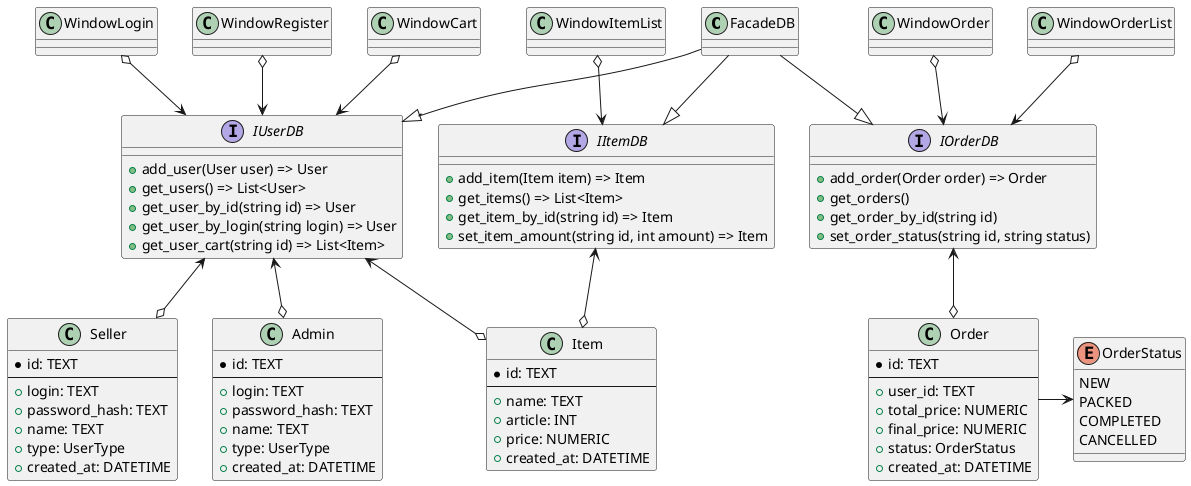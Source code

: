 @startuml Диаграмма классов

class FacadeDB

interface IUserDB {
  + add_user(User user) => User
  + get_users() => List<User>
  + get_user_by_id(string id) => User
  + get_user_by_login(string login) => User
  + get_user_cart(string id) => List<Item>
}

interface IItemDB {
  + add_item(Item item) => Item
  + get_items() => List<Item>
  + get_item_by_id(string id) => Item
  + set_item_amount(string id, int amount) => Item
}

interface IOrderDB {
  + add_order(Order order) => Order
  + get_orders()
  + get_order_by_id(string id)
  + set_order_status(string id, string status)
}

FacadeDB --|> IUserDB
FacadeDB --|> IItemDB
FacadeDB --|> IOrderDB

IUserDB <--o Admin
IUserDB <--o Seller
IUserDB <--o Item
IItemDB <--o Item
IOrderDB <--o Order

class Seller {
  * id: TEXT
  --
  + login: TEXT
  + password_hash: TEXT
  + name: TEXT
  + type: UserType
  + created_at: DATETIME
}

class Admin {
  * id: TEXT
  --
  + login: TEXT
  + password_hash: TEXT
  + name: TEXT
  + type: UserType
  + created_at: DATETIME
}



class Item {
  * id: TEXT
  --
  + name: TEXT
  + article: INT
  + price: NUMERIC
  + created_at: DATETIME
}

class Order {
  * id: TEXT
  --
  + user_id: TEXT
  + total_price: NUMERIC
  + final_price: NUMERIC
  + status: OrderStatus
  + created_at: DATETIME
}

enum OrderStatus {
  NEW
  PACKED
  COMPLETED
  CANCELLED
}

Order -> OrderStatus

' WINDOWS

WindowLogin o--> IUserDB
WindowRegister o--> IUserDB
WindowCart o--> IUserDB
WindowItemList o--> IItemDB
WindowOrderList o--> IOrderDB
WindowOrder o--> IOrderDB

@enduml